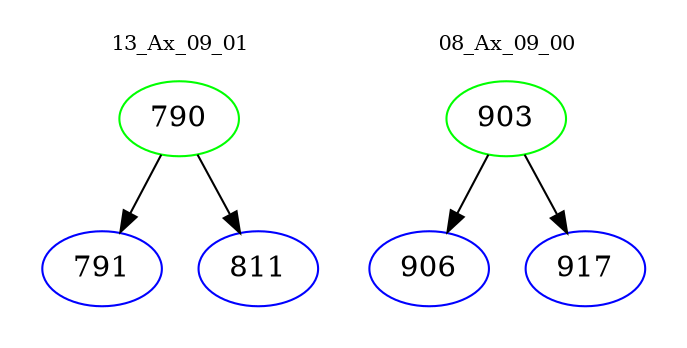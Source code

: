 digraph{
subgraph cluster_0 {
color = white
label = "13_Ax_09_01";
fontsize=10;
T0_790 [label="790", color="green"]
T0_790 -> T0_791 [color="black"]
T0_791 [label="791", color="blue"]
T0_790 -> T0_811 [color="black"]
T0_811 [label="811", color="blue"]
}
subgraph cluster_1 {
color = white
label = "08_Ax_09_00";
fontsize=10;
T1_903 [label="903", color="green"]
T1_903 -> T1_906 [color="black"]
T1_906 [label="906", color="blue"]
T1_903 -> T1_917 [color="black"]
T1_917 [label="917", color="blue"]
}
}
